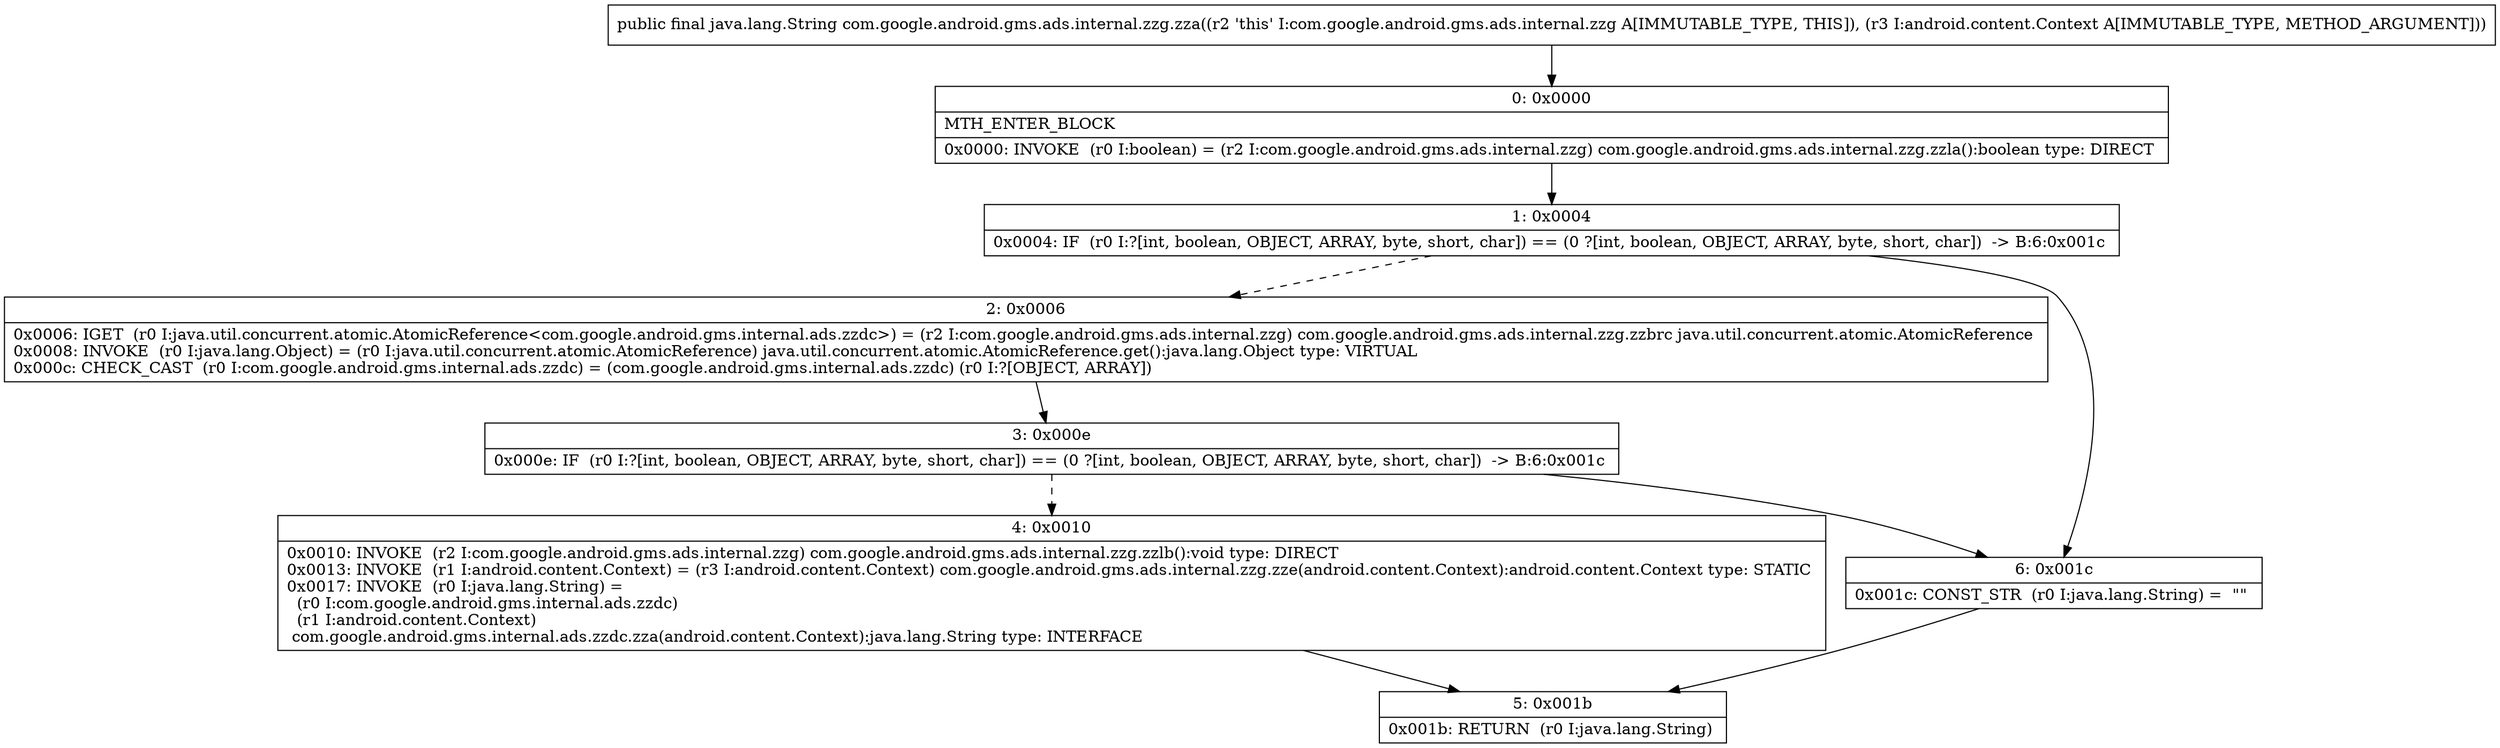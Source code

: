 digraph "CFG forcom.google.android.gms.ads.internal.zzg.zza(Landroid\/content\/Context;)Ljava\/lang\/String;" {
Node_0 [shape=record,label="{0\:\ 0x0000|MTH_ENTER_BLOCK\l|0x0000: INVOKE  (r0 I:boolean) = (r2 I:com.google.android.gms.ads.internal.zzg) com.google.android.gms.ads.internal.zzg.zzla():boolean type: DIRECT \l}"];
Node_1 [shape=record,label="{1\:\ 0x0004|0x0004: IF  (r0 I:?[int, boolean, OBJECT, ARRAY, byte, short, char]) == (0 ?[int, boolean, OBJECT, ARRAY, byte, short, char])  \-\> B:6:0x001c \l}"];
Node_2 [shape=record,label="{2\:\ 0x0006|0x0006: IGET  (r0 I:java.util.concurrent.atomic.AtomicReference\<com.google.android.gms.internal.ads.zzdc\>) = (r2 I:com.google.android.gms.ads.internal.zzg) com.google.android.gms.ads.internal.zzg.zzbrc java.util.concurrent.atomic.AtomicReference \l0x0008: INVOKE  (r0 I:java.lang.Object) = (r0 I:java.util.concurrent.atomic.AtomicReference) java.util.concurrent.atomic.AtomicReference.get():java.lang.Object type: VIRTUAL \l0x000c: CHECK_CAST  (r0 I:com.google.android.gms.internal.ads.zzdc) = (com.google.android.gms.internal.ads.zzdc) (r0 I:?[OBJECT, ARRAY]) \l}"];
Node_3 [shape=record,label="{3\:\ 0x000e|0x000e: IF  (r0 I:?[int, boolean, OBJECT, ARRAY, byte, short, char]) == (0 ?[int, boolean, OBJECT, ARRAY, byte, short, char])  \-\> B:6:0x001c \l}"];
Node_4 [shape=record,label="{4\:\ 0x0010|0x0010: INVOKE  (r2 I:com.google.android.gms.ads.internal.zzg) com.google.android.gms.ads.internal.zzg.zzlb():void type: DIRECT \l0x0013: INVOKE  (r1 I:android.content.Context) = (r3 I:android.content.Context) com.google.android.gms.ads.internal.zzg.zze(android.content.Context):android.content.Context type: STATIC \l0x0017: INVOKE  (r0 I:java.lang.String) = \l  (r0 I:com.google.android.gms.internal.ads.zzdc)\l  (r1 I:android.content.Context)\l com.google.android.gms.internal.ads.zzdc.zza(android.content.Context):java.lang.String type: INTERFACE \l}"];
Node_5 [shape=record,label="{5\:\ 0x001b|0x001b: RETURN  (r0 I:java.lang.String) \l}"];
Node_6 [shape=record,label="{6\:\ 0x001c|0x001c: CONST_STR  (r0 I:java.lang.String) =  \"\" \l}"];
MethodNode[shape=record,label="{public final java.lang.String com.google.android.gms.ads.internal.zzg.zza((r2 'this' I:com.google.android.gms.ads.internal.zzg A[IMMUTABLE_TYPE, THIS]), (r3 I:android.content.Context A[IMMUTABLE_TYPE, METHOD_ARGUMENT])) }"];
MethodNode -> Node_0;
Node_0 -> Node_1;
Node_1 -> Node_2[style=dashed];
Node_1 -> Node_6;
Node_2 -> Node_3;
Node_3 -> Node_4[style=dashed];
Node_3 -> Node_6;
Node_4 -> Node_5;
Node_6 -> Node_5;
}

